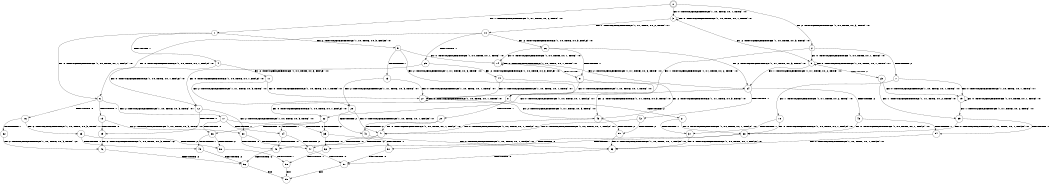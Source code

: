 digraph BCG {
size = "7, 10.5";
center = TRUE;
node [shape = circle];
0 [peripheries = 2];
0 -> 1 [label = "EX !1 !ATOMIC_EXCH_BRANCH (1, +1, TRUE, +0, 2, TRUE) !:0:"];
0 -> 2 [label = "EX !2 !ATOMIC_EXCH_BRANCH (1, +0, TRUE, +0, 3, TRUE) !:0:"];
0 -> 3 [label = "EX !0 !ATOMIC_EXCH_BRANCH (1, +0, TRUE, +0, 1, TRUE) !:0:"];
1 -> 4 [label = "TERMINATE !1"];
1 -> 5 [label = "EX !2 !ATOMIC_EXCH_BRANCH (1, +0, TRUE, +0, 3, FALSE) !:0:"];
1 -> 6 [label = "EX !0 !ATOMIC_EXCH_BRANCH (1, +0, TRUE, +0, 1, FALSE) !:0:"];
2 -> 7 [label = "TERMINATE !2"];
2 -> 8 [label = "EX !1 !ATOMIC_EXCH_BRANCH (1, +1, TRUE, +0, 2, TRUE) !:0:"];
2 -> 9 [label = "EX !0 !ATOMIC_EXCH_BRANCH (1, +0, TRUE, +0, 1, TRUE) !:0:"];
3 -> 10 [label = "EX !1 !ATOMIC_EXCH_BRANCH (1, +1, TRUE, +0, 2, TRUE) !:0:"];
3 -> 9 [label = "EX !2 !ATOMIC_EXCH_BRANCH (1, +0, TRUE, +0, 3, TRUE) !:0:"];
3 -> 3 [label = "EX !0 !ATOMIC_EXCH_BRANCH (1, +0, TRUE, +0, 1, TRUE) !:0:"];
4 -> 11 [label = "EX !2 !ATOMIC_EXCH_BRANCH (1, +0, TRUE, +0, 3, FALSE) !:0:"];
4 -> 12 [label = "EX !0 !ATOMIC_EXCH_BRANCH (1, +0, TRUE, +0, 1, FALSE) !:0:"];
5 -> 13 [label = "TERMINATE !1"];
5 -> 14 [label = "EX !0 !ATOMIC_EXCH_BRANCH (1, +0, TRUE, +0, 1, TRUE) !:0:"];
5 -> 8 [label = "EX !2 !ATOMIC_EXCH_BRANCH (1, +1, TRUE, +0, 3, TRUE) !:0:"];
6 -> 15 [label = "TERMINATE !1"];
6 -> 16 [label = "TERMINATE !0"];
6 -> 17 [label = "EX !2 !ATOMIC_EXCH_BRANCH (1, +0, TRUE, +0, 3, TRUE) !:0:"];
7 -> 18 [label = "EX !1 !ATOMIC_EXCH_BRANCH (1, +1, TRUE, +0, 2, TRUE) !:0:"];
7 -> 19 [label = "EX !0 !ATOMIC_EXCH_BRANCH (1, +0, TRUE, +0, 1, TRUE) !:0:"];
8 -> 20 [label = "TERMINATE !1"];
8 -> 21 [label = "TERMINATE !2"];
8 -> 22 [label = "EX !0 !ATOMIC_EXCH_BRANCH (1, +0, TRUE, +0, 1, FALSE) !:0:"];
9 -> 23 [label = "TERMINATE !2"];
9 -> 24 [label = "EX !1 !ATOMIC_EXCH_BRANCH (1, +1, TRUE, +0, 2, TRUE) !:0:"];
9 -> 9 [label = "EX !0 !ATOMIC_EXCH_BRANCH (1, +0, TRUE, +0, 1, TRUE) !:0:"];
10 -> 25 [label = "TERMINATE !1"];
10 -> 26 [label = "EX !2 !ATOMIC_EXCH_BRANCH (1, +0, TRUE, +0, 3, FALSE) !:0:"];
10 -> 6 [label = "EX !0 !ATOMIC_EXCH_BRANCH (1, +0, TRUE, +0, 1, FALSE) !:0:"];
11 -> 27 [label = "EX !0 !ATOMIC_EXCH_BRANCH (1, +0, TRUE, +0, 1, TRUE) !:0:"];
11 -> 28 [label = "EX !2 !ATOMIC_EXCH_BRANCH (1, +1, TRUE, +0, 3, TRUE) !:0:"];
12 -> 29 [label = "TERMINATE !0"];
12 -> 30 [label = "EX !2 !ATOMIC_EXCH_BRANCH (1, +0, TRUE, +0, 3, TRUE) !:0:"];
13 -> 27 [label = "EX !0 !ATOMIC_EXCH_BRANCH (1, +0, TRUE, +0, 1, TRUE) !:0:"];
13 -> 28 [label = "EX !2 !ATOMIC_EXCH_BRANCH (1, +1, TRUE, +0, 3, TRUE) !:0:"];
14 -> 31 [label = "TERMINATE !1"];
14 -> 24 [label = "EX !2 !ATOMIC_EXCH_BRANCH (1, +1, TRUE, +0, 3, TRUE) !:0:"];
14 -> 14 [label = "EX !0 !ATOMIC_EXCH_BRANCH (1, +0, TRUE, +0, 1, TRUE) !:0:"];
15 -> 29 [label = "TERMINATE !0"];
15 -> 30 [label = "EX !2 !ATOMIC_EXCH_BRANCH (1, +0, TRUE, +0, 3, TRUE) !:0:"];
16 -> 32 [label = "TERMINATE !1"];
16 -> 33 [label = "EX !2 !ATOMIC_EXCH_BRANCH (1, +0, TRUE, +0, 3, TRUE) !:1:"];
17 -> 34 [label = "TERMINATE !1"];
17 -> 35 [label = "TERMINATE !2"];
17 -> 36 [label = "TERMINATE !0"];
18 -> 37 [label = "TERMINATE !1"];
18 -> 38 [label = "EX !0 !ATOMIC_EXCH_BRANCH (1, +0, TRUE, +0, 1, FALSE) !:0:"];
19 -> 39 [label = "EX !1 !ATOMIC_EXCH_BRANCH (1, +1, TRUE, +0, 2, TRUE) !:0:"];
19 -> 19 [label = "EX !0 !ATOMIC_EXCH_BRANCH (1, +0, TRUE, +0, 1, TRUE) !:0:"];
20 -> 40 [label = "TERMINATE !2"];
20 -> 41 [label = "EX !0 !ATOMIC_EXCH_BRANCH (1, +0, TRUE, +0, 1, FALSE) !:0:"];
21 -> 37 [label = "TERMINATE !1"];
21 -> 38 [label = "EX !0 !ATOMIC_EXCH_BRANCH (1, +0, TRUE, +0, 1, FALSE) !:0:"];
22 -> 34 [label = "TERMINATE !1"];
22 -> 35 [label = "TERMINATE !2"];
22 -> 36 [label = "TERMINATE !0"];
23 -> 39 [label = "EX !1 !ATOMIC_EXCH_BRANCH (1, +1, TRUE, +0, 2, TRUE) !:0:"];
23 -> 19 [label = "EX !0 !ATOMIC_EXCH_BRANCH (1, +0, TRUE, +0, 1, TRUE) !:0:"];
24 -> 42 [label = "TERMINATE !1"];
24 -> 43 [label = "TERMINATE !2"];
24 -> 22 [label = "EX !0 !ATOMIC_EXCH_BRANCH (1, +0, TRUE, +0, 1, FALSE) !:0:"];
25 -> 44 [label = "EX !2 !ATOMIC_EXCH_BRANCH (1, +0, TRUE, +0, 3, FALSE) !:0:"];
25 -> 12 [label = "EX !0 !ATOMIC_EXCH_BRANCH (1, +0, TRUE, +0, 1, FALSE) !:0:"];
26 -> 31 [label = "TERMINATE !1"];
26 -> 24 [label = "EX !2 !ATOMIC_EXCH_BRANCH (1, +1, TRUE, +0, 3, TRUE) !:0:"];
26 -> 14 [label = "EX !0 !ATOMIC_EXCH_BRANCH (1, +0, TRUE, +0, 1, TRUE) !:0:"];
27 -> 45 [label = "EX !2 !ATOMIC_EXCH_BRANCH (1, +1, TRUE, +0, 3, TRUE) !:0:"];
27 -> 27 [label = "EX !0 !ATOMIC_EXCH_BRANCH (1, +0, TRUE, +0, 1, TRUE) !:0:"];
28 -> 40 [label = "TERMINATE !2"];
28 -> 41 [label = "EX !0 !ATOMIC_EXCH_BRANCH (1, +0, TRUE, +0, 1, FALSE) !:0:"];
29 -> 46 [label = "EX !2 !ATOMIC_EXCH_BRANCH (1, +0, TRUE, +0, 3, TRUE) !:2:"];
30 -> 47 [label = "TERMINATE !2"];
30 -> 48 [label = "TERMINATE !0"];
31 -> 45 [label = "EX !2 !ATOMIC_EXCH_BRANCH (1, +1, TRUE, +0, 3, TRUE) !:0:"];
31 -> 27 [label = "EX !0 !ATOMIC_EXCH_BRANCH (1, +0, TRUE, +0, 1, TRUE) !:0:"];
32 -> 46 [label = "EX !2 !ATOMIC_EXCH_BRANCH (1, +0, TRUE, +0, 3, TRUE) !:2:"];
33 -> 49 [label = "TERMINATE !1"];
33 -> 50 [label = "TERMINATE !2"];
34 -> 47 [label = "TERMINATE !2"];
34 -> 48 [label = "TERMINATE !0"];
35 -> 51 [label = "TERMINATE !1"];
35 -> 52 [label = "TERMINATE !0"];
36 -> 49 [label = "TERMINATE !1"];
36 -> 50 [label = "TERMINATE !2"];
37 -> 53 [label = "EX !0 !ATOMIC_EXCH_BRANCH (1, +0, TRUE, +0, 1, FALSE) !:0:"];
38 -> 51 [label = "TERMINATE !1"];
38 -> 52 [label = "TERMINATE !0"];
39 -> 54 [label = "TERMINATE !1"];
39 -> 38 [label = "EX !0 !ATOMIC_EXCH_BRANCH (1, +0, TRUE, +0, 1, FALSE) !:0:"];
40 -> 53 [label = "EX !0 !ATOMIC_EXCH_BRANCH (1, +0, TRUE, +0, 1, FALSE) !:0:"];
41 -> 47 [label = "TERMINATE !2"];
41 -> 48 [label = "TERMINATE !0"];
42 -> 55 [label = "TERMINATE !2"];
42 -> 41 [label = "EX !0 !ATOMIC_EXCH_BRANCH (1, +0, TRUE, +0, 1, FALSE) !:0:"];
43 -> 54 [label = "TERMINATE !1"];
43 -> 38 [label = "EX !0 !ATOMIC_EXCH_BRANCH (1, +0, TRUE, +0, 1, FALSE) !:0:"];
44 -> 45 [label = "EX !2 !ATOMIC_EXCH_BRANCH (1, +1, TRUE, +0, 3, TRUE) !:0:"];
44 -> 27 [label = "EX !0 !ATOMIC_EXCH_BRANCH (1, +0, TRUE, +0, 1, TRUE) !:0:"];
45 -> 55 [label = "TERMINATE !2"];
45 -> 41 [label = "EX !0 !ATOMIC_EXCH_BRANCH (1, +0, TRUE, +0, 1, FALSE) !:0:"];
46 -> 56 [label = "TERMINATE !2"];
47 -> 57 [label = "TERMINATE !0"];
48 -> 56 [label = "TERMINATE !2"];
49 -> 56 [label = "TERMINATE !2"];
50 -> 58 [label = "TERMINATE !1"];
51 -> 57 [label = "TERMINATE !0"];
52 -> 58 [label = "TERMINATE !1"];
53 -> 57 [label = "TERMINATE !0"];
54 -> 53 [label = "EX !0 !ATOMIC_EXCH_BRANCH (1, +0, TRUE, +0, 1, FALSE) !:0:"];
55 -> 53 [label = "EX !0 !ATOMIC_EXCH_BRANCH (1, +0, TRUE, +0, 1, FALSE) !:0:"];
56 -> 59 [label = "exit"];
57 -> 59 [label = "exit"];
58 -> 59 [label = "exit"];
}
